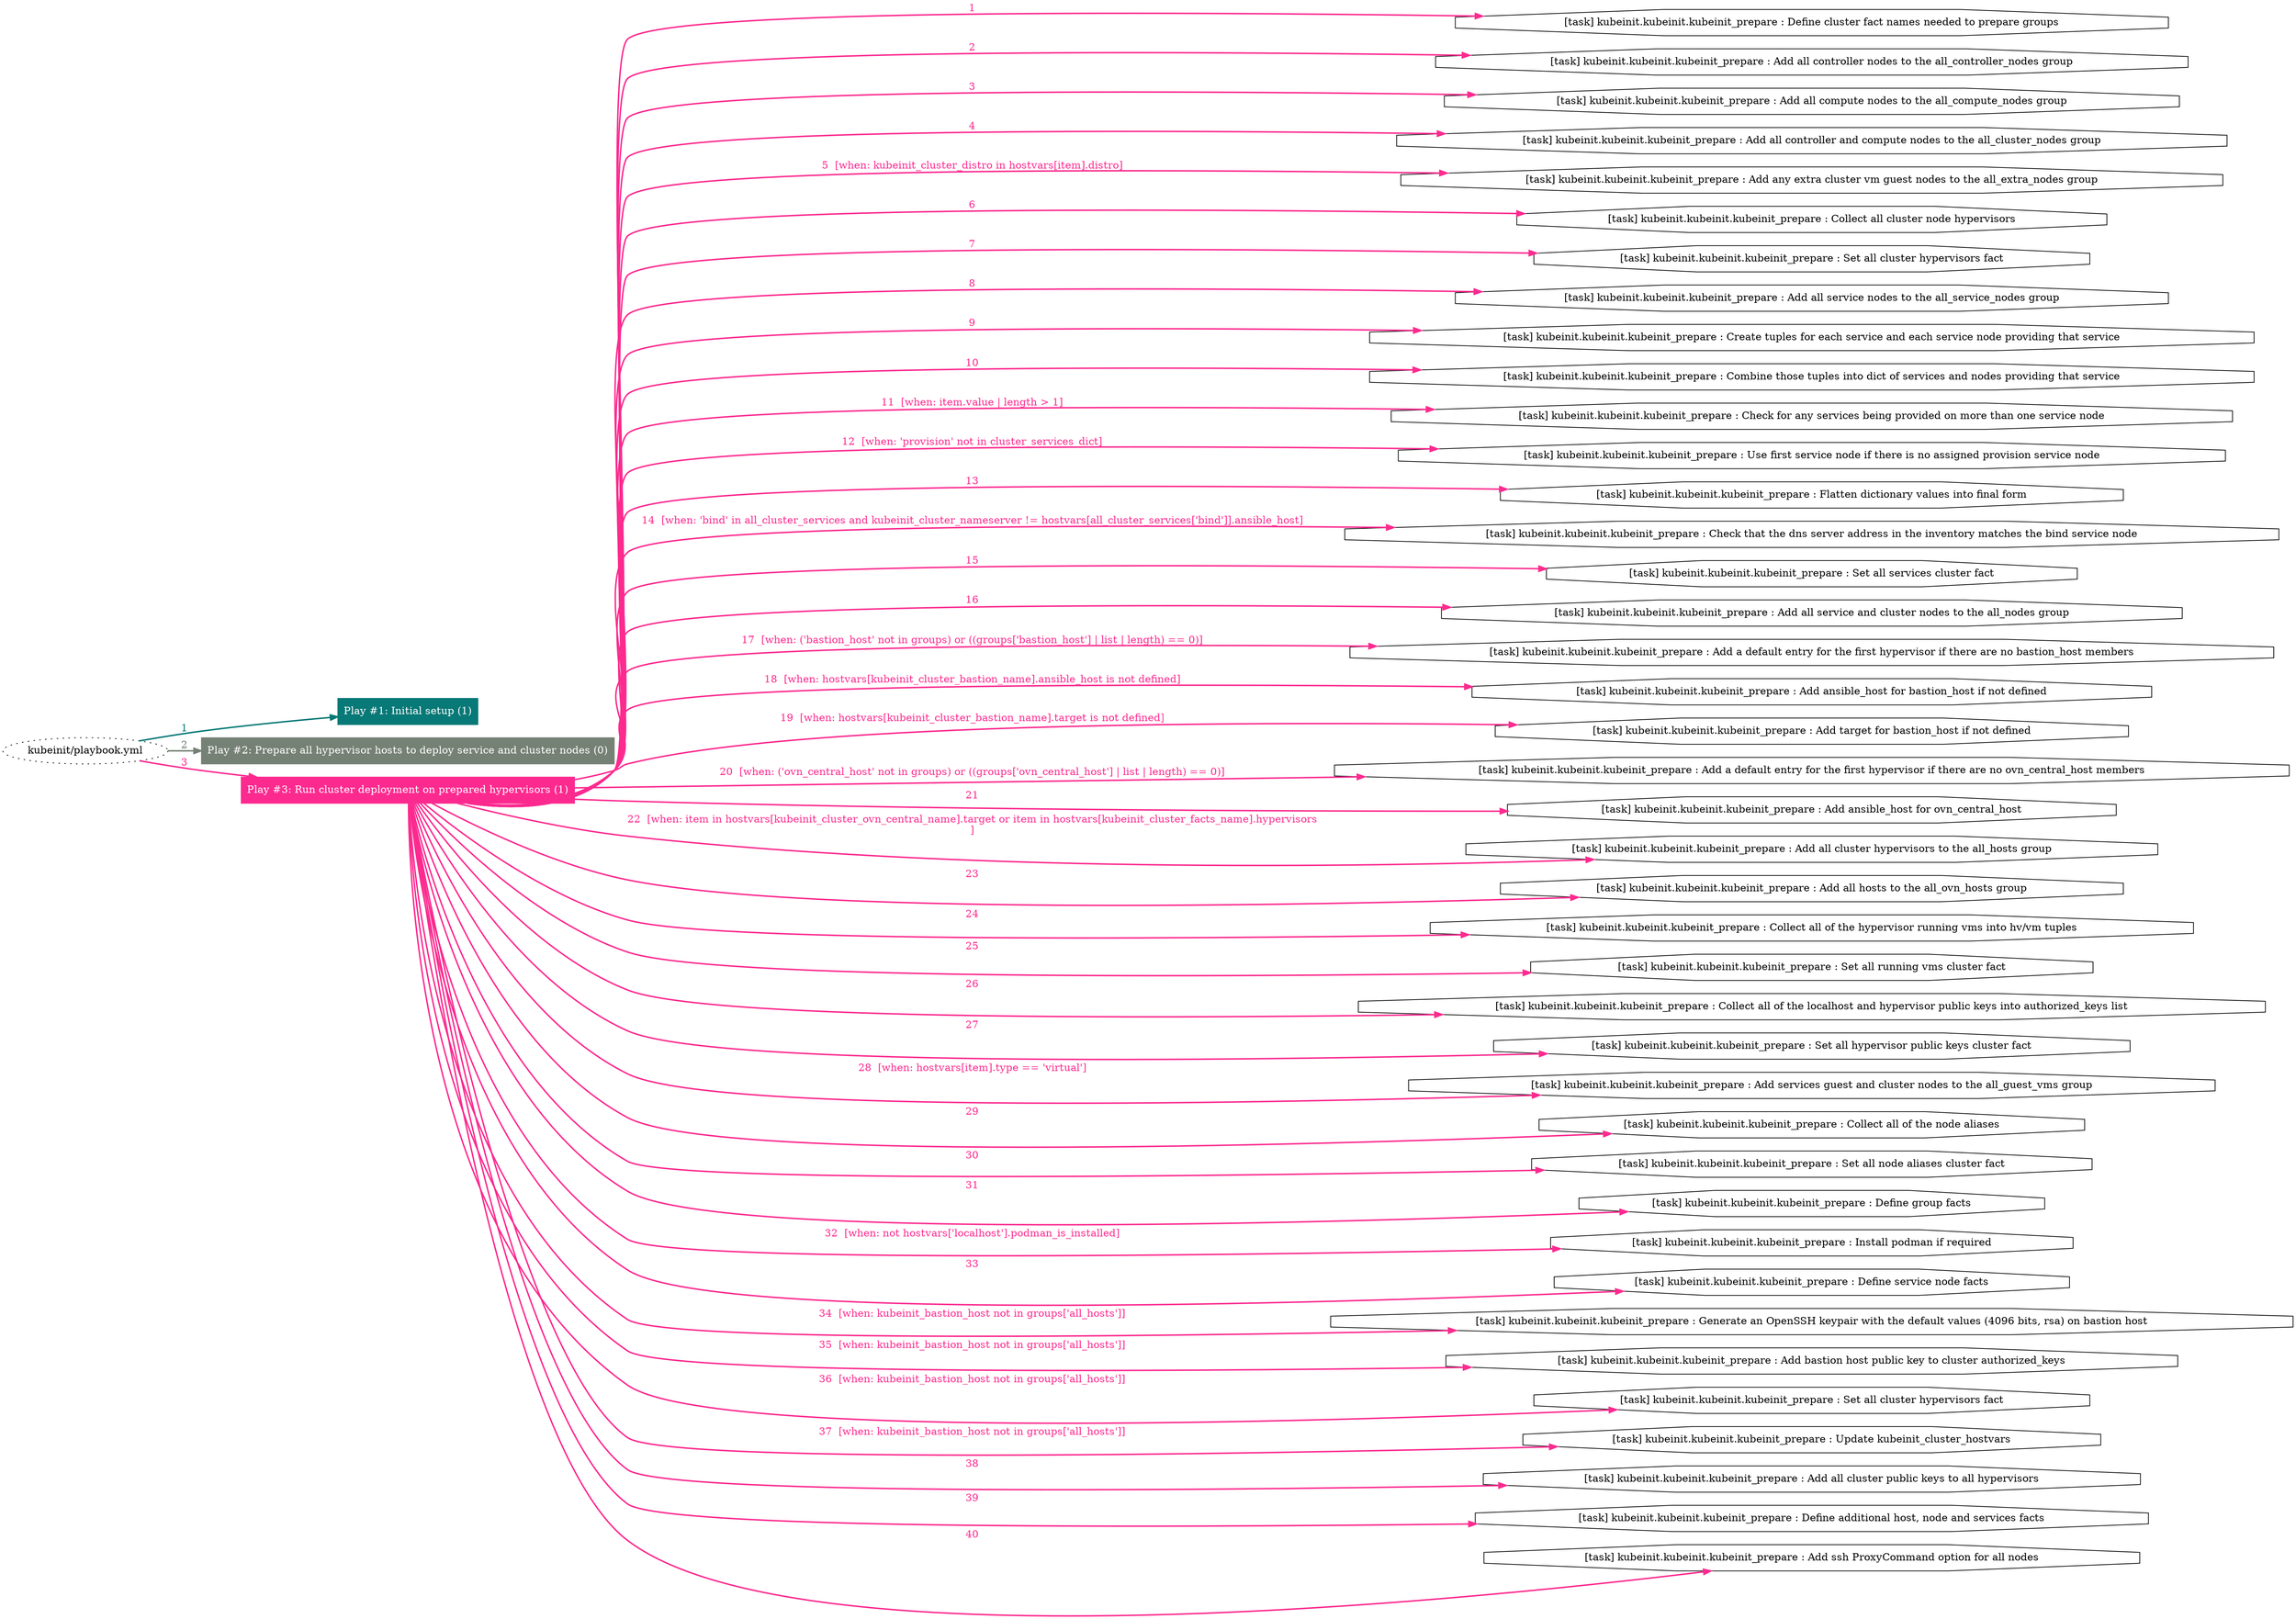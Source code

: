digraph "kubeinit/playbook.yml "{
	graph [concentrate=true ordering=in rankdir=LR ratio=fill]
	edge [esep=5 sep=10]
	"kubeinit/playbook.yml" [id=root_node style=dotted]
	subgraph "Play #1: Initial setup (1) "{
		"Play #1: Initial setup (1)" [color="#077977" fontcolor="#ffffff" id="play_b58545c9-0242-4139-a23b-9ba1147f7e55" shape=box style=filled tooltip=localhost]
		"kubeinit/playbook.yml" -> "Play #1: Initial setup (1)" [label=1 color="#077977" fontcolor="#077977" id="edge_40a9271c-cc45-4868-ac0b-e4df777f9554" style=bold]
	}
	subgraph "Play #2: Prepare all hypervisor hosts to deploy service and cluster nodes (0) "{
		"Play #2: Prepare all hypervisor hosts to deploy service and cluster nodes (0)" [color="#768175" fontcolor="#ffffff" id="play_a04a1ee2-18fb-40af-95c2-e22285a22c77" shape=box style=filled tooltip=""]
		"kubeinit/playbook.yml" -> "Play #2: Prepare all hypervisor hosts to deploy service and cluster nodes (0)" [label=2 color="#768175" fontcolor="#768175" id="edge_d865bb8c-edca-4ab7-a7a4-59b051b9b763" style=bold]
	}
	subgraph "Play #3: Run cluster deployment on prepared hypervisors (1) "{
		"Play #3: Run cluster deployment on prepared hypervisors (1)" [color="#fc2a8f" fontcolor="#ffffff" id="play_22da84d8-2dc0-4283-9b65-c3f78601a747" shape=box style=filled tooltip=localhost]
		"kubeinit/playbook.yml" -> "Play #3: Run cluster deployment on prepared hypervisors (1)" [label=3 color="#fc2a8f" fontcolor="#fc2a8f" id="edge_287d9427-63be-4c93-b0fc-1e0f71455092" style=bold]
		"task_09ec28b7-0fe9-4df3-894e-a3df4c417854" [label="[task] kubeinit.kubeinit.kubeinit_prepare : Define cluster fact names needed to prepare groups" id="task_09ec28b7-0fe9-4df3-894e-a3df4c417854" shape=octagon tooltip="[task] kubeinit.kubeinit.kubeinit_prepare : Define cluster fact names needed to prepare groups"]
		"Play #3: Run cluster deployment on prepared hypervisors (1)" -> "task_09ec28b7-0fe9-4df3-894e-a3df4c417854" [label=1 color="#fc2a8f" fontcolor="#fc2a8f" id="edge_23707c15-cd8c-495b-bd79-2eeddde8fdbd" style=bold]
		"task_b241f3d0-10a4-44e0-9c96-41276fe9a396" [label="[task] kubeinit.kubeinit.kubeinit_prepare : Add all controller nodes to the all_controller_nodes group" id="task_b241f3d0-10a4-44e0-9c96-41276fe9a396" shape=octagon tooltip="[task] kubeinit.kubeinit.kubeinit_prepare : Add all controller nodes to the all_controller_nodes group"]
		"Play #3: Run cluster deployment on prepared hypervisors (1)" -> "task_b241f3d0-10a4-44e0-9c96-41276fe9a396" [label=2 color="#fc2a8f" fontcolor="#fc2a8f" id="edge_01852765-c480-41ff-af99-cc118dc79d74" style=bold]
		"task_c0878334-3257-4ec5-bc04-b1239bdabc9f" [label="[task] kubeinit.kubeinit.kubeinit_prepare : Add all compute nodes to the all_compute_nodes group" id="task_c0878334-3257-4ec5-bc04-b1239bdabc9f" shape=octagon tooltip="[task] kubeinit.kubeinit.kubeinit_prepare : Add all compute nodes to the all_compute_nodes group"]
		"Play #3: Run cluster deployment on prepared hypervisors (1)" -> "task_c0878334-3257-4ec5-bc04-b1239bdabc9f" [label=3 color="#fc2a8f" fontcolor="#fc2a8f" id="edge_2052c432-2ecc-47a3-b9ba-db5ce3ae1e90" style=bold]
		"task_ab4fc83c-2c4c-4cd7-a5c1-e13bcfcf1cf0" [label="[task] kubeinit.kubeinit.kubeinit_prepare : Add all controller and compute nodes to the all_cluster_nodes group" id="task_ab4fc83c-2c4c-4cd7-a5c1-e13bcfcf1cf0" shape=octagon tooltip="[task] kubeinit.kubeinit.kubeinit_prepare : Add all controller and compute nodes to the all_cluster_nodes group"]
		"Play #3: Run cluster deployment on prepared hypervisors (1)" -> "task_ab4fc83c-2c4c-4cd7-a5c1-e13bcfcf1cf0" [label=4 color="#fc2a8f" fontcolor="#fc2a8f" id="edge_87a0058c-45a2-47e0-a4ed-4fd71a3c1c72" style=bold]
		"task_2924bec4-5091-4ebb-9c87-1c1d4784d551" [label="[task] kubeinit.kubeinit.kubeinit_prepare : Add any extra cluster vm guest nodes to the all_extra_nodes group" id="task_2924bec4-5091-4ebb-9c87-1c1d4784d551" shape=octagon tooltip="[task] kubeinit.kubeinit.kubeinit_prepare : Add any extra cluster vm guest nodes to the all_extra_nodes group"]
		"Play #3: Run cluster deployment on prepared hypervisors (1)" -> "task_2924bec4-5091-4ebb-9c87-1c1d4784d551" [label="5  [when: kubeinit_cluster_distro in hostvars[item].distro]" color="#fc2a8f" fontcolor="#fc2a8f" id="edge_791c14fe-242d-40ad-b453-e5018358f57e" style=bold]
		"task_fd3f2277-6305-4c62-8c10-2c9997a47770" [label="[task] kubeinit.kubeinit.kubeinit_prepare : Collect all cluster node hypervisors" id="task_fd3f2277-6305-4c62-8c10-2c9997a47770" shape=octagon tooltip="[task] kubeinit.kubeinit.kubeinit_prepare : Collect all cluster node hypervisors"]
		"Play #3: Run cluster deployment on prepared hypervisors (1)" -> "task_fd3f2277-6305-4c62-8c10-2c9997a47770" [label=6 color="#fc2a8f" fontcolor="#fc2a8f" id="edge_beb5d6ad-fca8-4fb4-a7c8-dddfab5b531f" style=bold]
		"task_936dca64-cbf2-480b-b617-2e1eb89e9a12" [label="[task] kubeinit.kubeinit.kubeinit_prepare : Set all cluster hypervisors fact" id="task_936dca64-cbf2-480b-b617-2e1eb89e9a12" shape=octagon tooltip="[task] kubeinit.kubeinit.kubeinit_prepare : Set all cluster hypervisors fact"]
		"Play #3: Run cluster deployment on prepared hypervisors (1)" -> "task_936dca64-cbf2-480b-b617-2e1eb89e9a12" [label=7 color="#fc2a8f" fontcolor="#fc2a8f" id="edge_1897029b-6d83-4600-b21d-40872cc2d1f6" style=bold]
		"task_0a75aa00-3d8b-40f9-ad6f-74288b60f554" [label="[task] kubeinit.kubeinit.kubeinit_prepare : Add all service nodes to the all_service_nodes group" id="task_0a75aa00-3d8b-40f9-ad6f-74288b60f554" shape=octagon tooltip="[task] kubeinit.kubeinit.kubeinit_prepare : Add all service nodes to the all_service_nodes group"]
		"Play #3: Run cluster deployment on prepared hypervisors (1)" -> "task_0a75aa00-3d8b-40f9-ad6f-74288b60f554" [label=8 color="#fc2a8f" fontcolor="#fc2a8f" id="edge_16d8a0d7-31bd-4894-a951-f016e41eb1d5" style=bold]
		"task_c062288f-2168-4a72-b96b-d78eeccd579b" [label="[task] kubeinit.kubeinit.kubeinit_prepare : Create tuples for each service and each service node providing that service" id="task_c062288f-2168-4a72-b96b-d78eeccd579b" shape=octagon tooltip="[task] kubeinit.kubeinit.kubeinit_prepare : Create tuples for each service and each service node providing that service"]
		"Play #3: Run cluster deployment on prepared hypervisors (1)" -> "task_c062288f-2168-4a72-b96b-d78eeccd579b" [label=9 color="#fc2a8f" fontcolor="#fc2a8f" id="edge_0314247f-e39b-4402-829e-c568d9ce0c80" style=bold]
		"task_731055cb-5c4f-45d3-a521-abdd9d79889b" [label="[task] kubeinit.kubeinit.kubeinit_prepare : Combine those tuples into dict of services and nodes providing that service" id="task_731055cb-5c4f-45d3-a521-abdd9d79889b" shape=octagon tooltip="[task] kubeinit.kubeinit.kubeinit_prepare : Combine those tuples into dict of services and nodes providing that service"]
		"Play #3: Run cluster deployment on prepared hypervisors (1)" -> "task_731055cb-5c4f-45d3-a521-abdd9d79889b" [label=10 color="#fc2a8f" fontcolor="#fc2a8f" id="edge_4462290f-e5b1-482f-8523-6d9f308eb157" style=bold]
		"task_855d3e7f-ae13-4a02-801f-d59d5e1b02d9" [label="[task] kubeinit.kubeinit.kubeinit_prepare : Check for any services being provided on more than one service node" id="task_855d3e7f-ae13-4a02-801f-d59d5e1b02d9" shape=octagon tooltip="[task] kubeinit.kubeinit.kubeinit_prepare : Check for any services being provided on more than one service node"]
		"Play #3: Run cluster deployment on prepared hypervisors (1)" -> "task_855d3e7f-ae13-4a02-801f-d59d5e1b02d9" [label="11  [when: item.value | length > 1]" color="#fc2a8f" fontcolor="#fc2a8f" id="edge_efd7b4cd-abff-43ad-ab00-d8ec464f319b" style=bold]
		"task_08fb82d0-e070-40ae-870c-fa0a73b735f4" [label="[task] kubeinit.kubeinit.kubeinit_prepare : Use first service node if there is no assigned provision service node" id="task_08fb82d0-e070-40ae-870c-fa0a73b735f4" shape=octagon tooltip="[task] kubeinit.kubeinit.kubeinit_prepare : Use first service node if there is no assigned provision service node"]
		"Play #3: Run cluster deployment on prepared hypervisors (1)" -> "task_08fb82d0-e070-40ae-870c-fa0a73b735f4" [label="12  [when: 'provision' not in cluster_services_dict]" color="#fc2a8f" fontcolor="#fc2a8f" id="edge_5d0a6a0a-ee8c-48ae-acb5-78d37725afef" style=bold]
		"task_8d60ff16-bfd6-4b4c-ba7c-a73138c03ee9" [label="[task] kubeinit.kubeinit.kubeinit_prepare : Flatten dictionary values into final form" id="task_8d60ff16-bfd6-4b4c-ba7c-a73138c03ee9" shape=octagon tooltip="[task] kubeinit.kubeinit.kubeinit_prepare : Flatten dictionary values into final form"]
		"Play #3: Run cluster deployment on prepared hypervisors (1)" -> "task_8d60ff16-bfd6-4b4c-ba7c-a73138c03ee9" [label=13 color="#fc2a8f" fontcolor="#fc2a8f" id="edge_c39dad1d-3dc5-4751-9bc3-dccebbd8c081" style=bold]
		"task_f9123fba-dd66-4790-9803-510da26fe675" [label="[task] kubeinit.kubeinit.kubeinit_prepare : Check that the dns server address in the inventory matches the bind service node" id="task_f9123fba-dd66-4790-9803-510da26fe675" shape=octagon tooltip="[task] kubeinit.kubeinit.kubeinit_prepare : Check that the dns server address in the inventory matches the bind service node"]
		"Play #3: Run cluster deployment on prepared hypervisors (1)" -> "task_f9123fba-dd66-4790-9803-510da26fe675" [label="14  [when: 'bind' in all_cluster_services and kubeinit_cluster_nameserver != hostvars[all_cluster_services['bind']].ansible_host]" color="#fc2a8f" fontcolor="#fc2a8f" id="edge_9af8d3e9-7bc3-4d42-824c-0e26e5fa874f" style=bold]
		"task_1234a53f-681e-499a-8acc-1888b3524b22" [label="[task] kubeinit.kubeinit.kubeinit_prepare : Set all services cluster fact" id="task_1234a53f-681e-499a-8acc-1888b3524b22" shape=octagon tooltip="[task] kubeinit.kubeinit.kubeinit_prepare : Set all services cluster fact"]
		"Play #3: Run cluster deployment on prepared hypervisors (1)" -> "task_1234a53f-681e-499a-8acc-1888b3524b22" [label=15 color="#fc2a8f" fontcolor="#fc2a8f" id="edge_e5488c96-565e-4a76-b570-6a397a49421d" style=bold]
		"task_77c5f3e2-cb90-4985-a10d-b1fe3dd846df" [label="[task] kubeinit.kubeinit.kubeinit_prepare : Add all service and cluster nodes to the all_nodes group" id="task_77c5f3e2-cb90-4985-a10d-b1fe3dd846df" shape=octagon tooltip="[task] kubeinit.kubeinit.kubeinit_prepare : Add all service and cluster nodes to the all_nodes group"]
		"Play #3: Run cluster deployment on prepared hypervisors (1)" -> "task_77c5f3e2-cb90-4985-a10d-b1fe3dd846df" [label=16 color="#fc2a8f" fontcolor="#fc2a8f" id="edge_419f4281-bf26-4a1b-80b1-cfae9a60a07c" style=bold]
		"task_1ef22312-8d0c-478d-9d58-1a8509eea66f" [label="[task] kubeinit.kubeinit.kubeinit_prepare : Add a default entry for the first hypervisor if there are no bastion_host members" id="task_1ef22312-8d0c-478d-9d58-1a8509eea66f" shape=octagon tooltip="[task] kubeinit.kubeinit.kubeinit_prepare : Add a default entry for the first hypervisor if there are no bastion_host members"]
		"Play #3: Run cluster deployment on prepared hypervisors (1)" -> "task_1ef22312-8d0c-478d-9d58-1a8509eea66f" [label="17  [when: ('bastion_host' not in groups) or ((groups['bastion_host'] | list | length) == 0)]" color="#fc2a8f" fontcolor="#fc2a8f" id="edge_7cde3152-d92d-4c38-9a2b-cc9b754fa76d" style=bold]
		"task_a4b72e7d-d5f2-4934-8825-ad2eefdc71d5" [label="[task] kubeinit.kubeinit.kubeinit_prepare : Add ansible_host for bastion_host if not defined" id="task_a4b72e7d-d5f2-4934-8825-ad2eefdc71d5" shape=octagon tooltip="[task] kubeinit.kubeinit.kubeinit_prepare : Add ansible_host for bastion_host if not defined"]
		"Play #3: Run cluster deployment on prepared hypervisors (1)" -> "task_a4b72e7d-d5f2-4934-8825-ad2eefdc71d5" [label="18  [when: hostvars[kubeinit_cluster_bastion_name].ansible_host is not defined]" color="#fc2a8f" fontcolor="#fc2a8f" id="edge_637ec452-f677-4377-bd62-ddd9c31b266f" style=bold]
		"task_445745ef-7b6c-4e0f-863b-54e44fcc25ff" [label="[task] kubeinit.kubeinit.kubeinit_prepare : Add target for bastion_host if not defined" id="task_445745ef-7b6c-4e0f-863b-54e44fcc25ff" shape=octagon tooltip="[task] kubeinit.kubeinit.kubeinit_prepare : Add target for bastion_host if not defined"]
		"Play #3: Run cluster deployment on prepared hypervisors (1)" -> "task_445745ef-7b6c-4e0f-863b-54e44fcc25ff" [label="19  [when: hostvars[kubeinit_cluster_bastion_name].target is not defined]" color="#fc2a8f" fontcolor="#fc2a8f" id="edge_bca3c0bf-6efb-4acd-a099-dfbdf0a351b1" style=bold]
		"task_d39213db-a8dc-4cae-a947-25e3b6f6cd4f" [label="[task] kubeinit.kubeinit.kubeinit_prepare : Add a default entry for the first hypervisor if there are no ovn_central_host members" id="task_d39213db-a8dc-4cae-a947-25e3b6f6cd4f" shape=octagon tooltip="[task] kubeinit.kubeinit.kubeinit_prepare : Add a default entry for the first hypervisor if there are no ovn_central_host members"]
		"Play #3: Run cluster deployment on prepared hypervisors (1)" -> "task_d39213db-a8dc-4cae-a947-25e3b6f6cd4f" [label="20  [when: ('ovn_central_host' not in groups) or ((groups['ovn_central_host'] | list | length) == 0)]" color="#fc2a8f" fontcolor="#fc2a8f" id="edge_980c1455-63d4-41f4-a361-3e4c790682af" style=bold]
		"task_f2589eef-01b4-444c-8242-9e93366625ce" [label="[task] kubeinit.kubeinit.kubeinit_prepare : Add ansible_host for ovn_central_host" id="task_f2589eef-01b4-444c-8242-9e93366625ce" shape=octagon tooltip="[task] kubeinit.kubeinit.kubeinit_prepare : Add ansible_host for ovn_central_host"]
		"Play #3: Run cluster deployment on prepared hypervisors (1)" -> "task_f2589eef-01b4-444c-8242-9e93366625ce" [label=21 color="#fc2a8f" fontcolor="#fc2a8f" id="edge_aa3804fe-53c9-4287-b77a-2ce707c670e2" style=bold]
		"task_d1e7d281-c946-47ed-858b-b83a00836d87" [label="[task] kubeinit.kubeinit.kubeinit_prepare : Add all cluster hypervisors to the all_hosts group" id="task_d1e7d281-c946-47ed-858b-b83a00836d87" shape=octagon tooltip="[task] kubeinit.kubeinit.kubeinit_prepare : Add all cluster hypervisors to the all_hosts group"]
		"Play #3: Run cluster deployment on prepared hypervisors (1)" -> "task_d1e7d281-c946-47ed-858b-b83a00836d87" [label="22  [when: item in hostvars[kubeinit_cluster_ovn_central_name].target or item in hostvars[kubeinit_cluster_facts_name].hypervisors
]" color="#fc2a8f" fontcolor="#fc2a8f" id="edge_243f21ff-1fa0-4209-a286-0a9f37f056bb" style=bold]
		"task_7d68facd-b201-40e7-a270-aa97153ee306" [label="[task] kubeinit.kubeinit.kubeinit_prepare : Add all hosts to the all_ovn_hosts group" id="task_7d68facd-b201-40e7-a270-aa97153ee306" shape=octagon tooltip="[task] kubeinit.kubeinit.kubeinit_prepare : Add all hosts to the all_ovn_hosts group"]
		"Play #3: Run cluster deployment on prepared hypervisors (1)" -> "task_7d68facd-b201-40e7-a270-aa97153ee306" [label=23 color="#fc2a8f" fontcolor="#fc2a8f" id="edge_9bc6dcdb-8e34-4702-a856-9334f9373814" style=bold]
		"task_19037545-84cb-40b4-b765-fc028838c47d" [label="[task] kubeinit.kubeinit.kubeinit_prepare : Collect all of the hypervisor running vms into hv/vm tuples" id="task_19037545-84cb-40b4-b765-fc028838c47d" shape=octagon tooltip="[task] kubeinit.kubeinit.kubeinit_prepare : Collect all of the hypervisor running vms into hv/vm tuples"]
		"Play #3: Run cluster deployment on prepared hypervisors (1)" -> "task_19037545-84cb-40b4-b765-fc028838c47d" [label=24 color="#fc2a8f" fontcolor="#fc2a8f" id="edge_01d820d8-d06e-42c0-aeed-6d93bbabd36e" style=bold]
		"task_d220163f-b0fb-4c32-b90e-8fa6c4025fa8" [label="[task] kubeinit.kubeinit.kubeinit_prepare : Set all running vms cluster fact" id="task_d220163f-b0fb-4c32-b90e-8fa6c4025fa8" shape=octagon tooltip="[task] kubeinit.kubeinit.kubeinit_prepare : Set all running vms cluster fact"]
		"Play #3: Run cluster deployment on prepared hypervisors (1)" -> "task_d220163f-b0fb-4c32-b90e-8fa6c4025fa8" [label=25 color="#fc2a8f" fontcolor="#fc2a8f" id="edge_108835d8-10cd-4b36-b775-d1819337e5bb" style=bold]
		"task_147373f6-d56f-4b45-96c7-317430571f4c" [label="[task] kubeinit.kubeinit.kubeinit_prepare : Collect all of the localhost and hypervisor public keys into authorized_keys list" id="task_147373f6-d56f-4b45-96c7-317430571f4c" shape=octagon tooltip="[task] kubeinit.kubeinit.kubeinit_prepare : Collect all of the localhost and hypervisor public keys into authorized_keys list"]
		"Play #3: Run cluster deployment on prepared hypervisors (1)" -> "task_147373f6-d56f-4b45-96c7-317430571f4c" [label=26 color="#fc2a8f" fontcolor="#fc2a8f" id="edge_f51f2595-da14-4664-a55d-c16df2575c83" style=bold]
		"task_1991114f-00f5-411c-b49a-a181d1aa9519" [label="[task] kubeinit.kubeinit.kubeinit_prepare : Set all hypervisor public keys cluster fact" id="task_1991114f-00f5-411c-b49a-a181d1aa9519" shape=octagon tooltip="[task] kubeinit.kubeinit.kubeinit_prepare : Set all hypervisor public keys cluster fact"]
		"Play #3: Run cluster deployment on prepared hypervisors (1)" -> "task_1991114f-00f5-411c-b49a-a181d1aa9519" [label=27 color="#fc2a8f" fontcolor="#fc2a8f" id="edge_37191a34-8161-4315-85bc-ac905bd6daab" style=bold]
		"task_763ecd5c-b833-4368-bdc2-45f2aee9383a" [label="[task] kubeinit.kubeinit.kubeinit_prepare : Add services guest and cluster nodes to the all_guest_vms group" id="task_763ecd5c-b833-4368-bdc2-45f2aee9383a" shape=octagon tooltip="[task] kubeinit.kubeinit.kubeinit_prepare : Add services guest and cluster nodes to the all_guest_vms group"]
		"Play #3: Run cluster deployment on prepared hypervisors (1)" -> "task_763ecd5c-b833-4368-bdc2-45f2aee9383a" [label="28  [when: hostvars[item].type == 'virtual']" color="#fc2a8f" fontcolor="#fc2a8f" id="edge_fd0f9dcd-e550-4924-ab46-dd2d00e40caa" style=bold]
		"task_bfe5cf59-083d-45d6-9bb2-f890c43574b3" [label="[task] kubeinit.kubeinit.kubeinit_prepare : Collect all of the node aliases" id="task_bfe5cf59-083d-45d6-9bb2-f890c43574b3" shape=octagon tooltip="[task] kubeinit.kubeinit.kubeinit_prepare : Collect all of the node aliases"]
		"Play #3: Run cluster deployment on prepared hypervisors (1)" -> "task_bfe5cf59-083d-45d6-9bb2-f890c43574b3" [label=29 color="#fc2a8f" fontcolor="#fc2a8f" id="edge_6cb97c9d-fe3f-4f89-a534-eb22966b88a9" style=bold]
		"task_6cbea277-758e-491a-8c80-1bd9c9e36206" [label="[task] kubeinit.kubeinit.kubeinit_prepare : Set all node aliases cluster fact" id="task_6cbea277-758e-491a-8c80-1bd9c9e36206" shape=octagon tooltip="[task] kubeinit.kubeinit.kubeinit_prepare : Set all node aliases cluster fact"]
		"Play #3: Run cluster deployment on prepared hypervisors (1)" -> "task_6cbea277-758e-491a-8c80-1bd9c9e36206" [label=30 color="#fc2a8f" fontcolor="#fc2a8f" id="edge_47f6c190-c240-4508-8671-16d94e3971fa" style=bold]
		"task_5c3a0b95-1e7c-4e35-98d5-88e0601f4cb8" [label="[task] kubeinit.kubeinit.kubeinit_prepare : Define group facts" id="task_5c3a0b95-1e7c-4e35-98d5-88e0601f4cb8" shape=octagon tooltip="[task] kubeinit.kubeinit.kubeinit_prepare : Define group facts"]
		"Play #3: Run cluster deployment on prepared hypervisors (1)" -> "task_5c3a0b95-1e7c-4e35-98d5-88e0601f4cb8" [label=31 color="#fc2a8f" fontcolor="#fc2a8f" id="edge_fbd066d2-362b-4c0d-b982-794e6d4505c1" style=bold]
		"task_4d0b5b1d-ee80-4028-8b10-17354a5f6d11" [label="[task] kubeinit.kubeinit.kubeinit_prepare : Install podman if required" id="task_4d0b5b1d-ee80-4028-8b10-17354a5f6d11" shape=octagon tooltip="[task] kubeinit.kubeinit.kubeinit_prepare : Install podman if required"]
		"Play #3: Run cluster deployment on prepared hypervisors (1)" -> "task_4d0b5b1d-ee80-4028-8b10-17354a5f6d11" [label="32  [when: not hostvars['localhost'].podman_is_installed]" color="#fc2a8f" fontcolor="#fc2a8f" id="edge_3de51eae-c155-4f41-bfb6-1211ea80d818" style=bold]
		"task_d96b1820-decf-42f7-ab44-95efbfa4c4a3" [label="[task] kubeinit.kubeinit.kubeinit_prepare : Define service node facts" id="task_d96b1820-decf-42f7-ab44-95efbfa4c4a3" shape=octagon tooltip="[task] kubeinit.kubeinit.kubeinit_prepare : Define service node facts"]
		"Play #3: Run cluster deployment on prepared hypervisors (1)" -> "task_d96b1820-decf-42f7-ab44-95efbfa4c4a3" [label=33 color="#fc2a8f" fontcolor="#fc2a8f" id="edge_fa93934b-0d7b-4127-9f13-ce6859e929e1" style=bold]
		"task_68b2fc34-d925-46c8-8094-57667f8acffc" [label="[task] kubeinit.kubeinit.kubeinit_prepare : Generate an OpenSSH keypair with the default values (4096 bits, rsa) on bastion host" id="task_68b2fc34-d925-46c8-8094-57667f8acffc" shape=octagon tooltip="[task] kubeinit.kubeinit.kubeinit_prepare : Generate an OpenSSH keypair with the default values (4096 bits, rsa) on bastion host"]
		"Play #3: Run cluster deployment on prepared hypervisors (1)" -> "task_68b2fc34-d925-46c8-8094-57667f8acffc" [label="34  [when: kubeinit_bastion_host not in groups['all_hosts']]" color="#fc2a8f" fontcolor="#fc2a8f" id="edge_9e594fb8-1f6b-43ec-9369-4d16b00c6a61" style=bold]
		"task_761a4439-23f2-47c1-bb9b-352a8ef88b92" [label="[task] kubeinit.kubeinit.kubeinit_prepare : Add bastion host public key to cluster authorized_keys" id="task_761a4439-23f2-47c1-bb9b-352a8ef88b92" shape=octagon tooltip="[task] kubeinit.kubeinit.kubeinit_prepare : Add bastion host public key to cluster authorized_keys"]
		"Play #3: Run cluster deployment on prepared hypervisors (1)" -> "task_761a4439-23f2-47c1-bb9b-352a8ef88b92" [label="35  [when: kubeinit_bastion_host not in groups['all_hosts']]" color="#fc2a8f" fontcolor="#fc2a8f" id="edge_fef16623-385c-4316-9c3b-71c2d9245659" style=bold]
		"task_b98e854c-15c2-4ebb-85d5-274bb7badad9" [label="[task] kubeinit.kubeinit.kubeinit_prepare : Set all cluster hypervisors fact" id="task_b98e854c-15c2-4ebb-85d5-274bb7badad9" shape=octagon tooltip="[task] kubeinit.kubeinit.kubeinit_prepare : Set all cluster hypervisors fact"]
		"Play #3: Run cluster deployment on prepared hypervisors (1)" -> "task_b98e854c-15c2-4ebb-85d5-274bb7badad9" [label="36  [when: kubeinit_bastion_host not in groups['all_hosts']]" color="#fc2a8f" fontcolor="#fc2a8f" id="edge_2f6ed46b-c4ac-4991-8cca-4b620282e562" style=bold]
		"task_92e2aeb8-94e3-4fcc-94bf-bd4dea684a05" [label="[task] kubeinit.kubeinit.kubeinit_prepare : Update kubeinit_cluster_hostvars" id="task_92e2aeb8-94e3-4fcc-94bf-bd4dea684a05" shape=octagon tooltip="[task] kubeinit.kubeinit.kubeinit_prepare : Update kubeinit_cluster_hostvars"]
		"Play #3: Run cluster deployment on prepared hypervisors (1)" -> "task_92e2aeb8-94e3-4fcc-94bf-bd4dea684a05" [label="37  [when: kubeinit_bastion_host not in groups['all_hosts']]" color="#fc2a8f" fontcolor="#fc2a8f" id="edge_351bcdc1-2fea-4642-932c-9bb1215e54cc" style=bold]
		"task_9aab9574-9952-4562-8639-25bb7b51629d" [label="[task] kubeinit.kubeinit.kubeinit_prepare : Add all cluster public keys to all hypervisors" id="task_9aab9574-9952-4562-8639-25bb7b51629d" shape=octagon tooltip="[task] kubeinit.kubeinit.kubeinit_prepare : Add all cluster public keys to all hypervisors"]
		"Play #3: Run cluster deployment on prepared hypervisors (1)" -> "task_9aab9574-9952-4562-8639-25bb7b51629d" [label=38 color="#fc2a8f" fontcolor="#fc2a8f" id="edge_66eb626e-a0a7-420d-908f-97066a7437fa" style=bold]
		"task_e37eedb7-f742-4cd2-bf7e-046c99c5aaad" [label="[task] kubeinit.kubeinit.kubeinit_prepare : Define additional host, node and services facts" id="task_e37eedb7-f742-4cd2-bf7e-046c99c5aaad" shape=octagon tooltip="[task] kubeinit.kubeinit.kubeinit_prepare : Define additional host, node and services facts"]
		"Play #3: Run cluster deployment on prepared hypervisors (1)" -> "task_e37eedb7-f742-4cd2-bf7e-046c99c5aaad" [label=39 color="#fc2a8f" fontcolor="#fc2a8f" id="edge_33adbb3f-2fbf-4f7e-acad-a8731df0b5ae" style=bold]
		"task_94bcae50-7532-4d45-8684-ca8dd9c598bf" [label="[task] kubeinit.kubeinit.kubeinit_prepare : Add ssh ProxyCommand option for all nodes" id="task_94bcae50-7532-4d45-8684-ca8dd9c598bf" shape=octagon tooltip="[task] kubeinit.kubeinit.kubeinit_prepare : Add ssh ProxyCommand option for all nodes"]
		"Play #3: Run cluster deployment on prepared hypervisors (1)" -> "task_94bcae50-7532-4d45-8684-ca8dd9c598bf" [label=40 color="#fc2a8f" fontcolor="#fc2a8f" id="edge_012bcdbb-9b03-49cf-bab2-cc38f7bb9d22" style=bold]
	}
}
